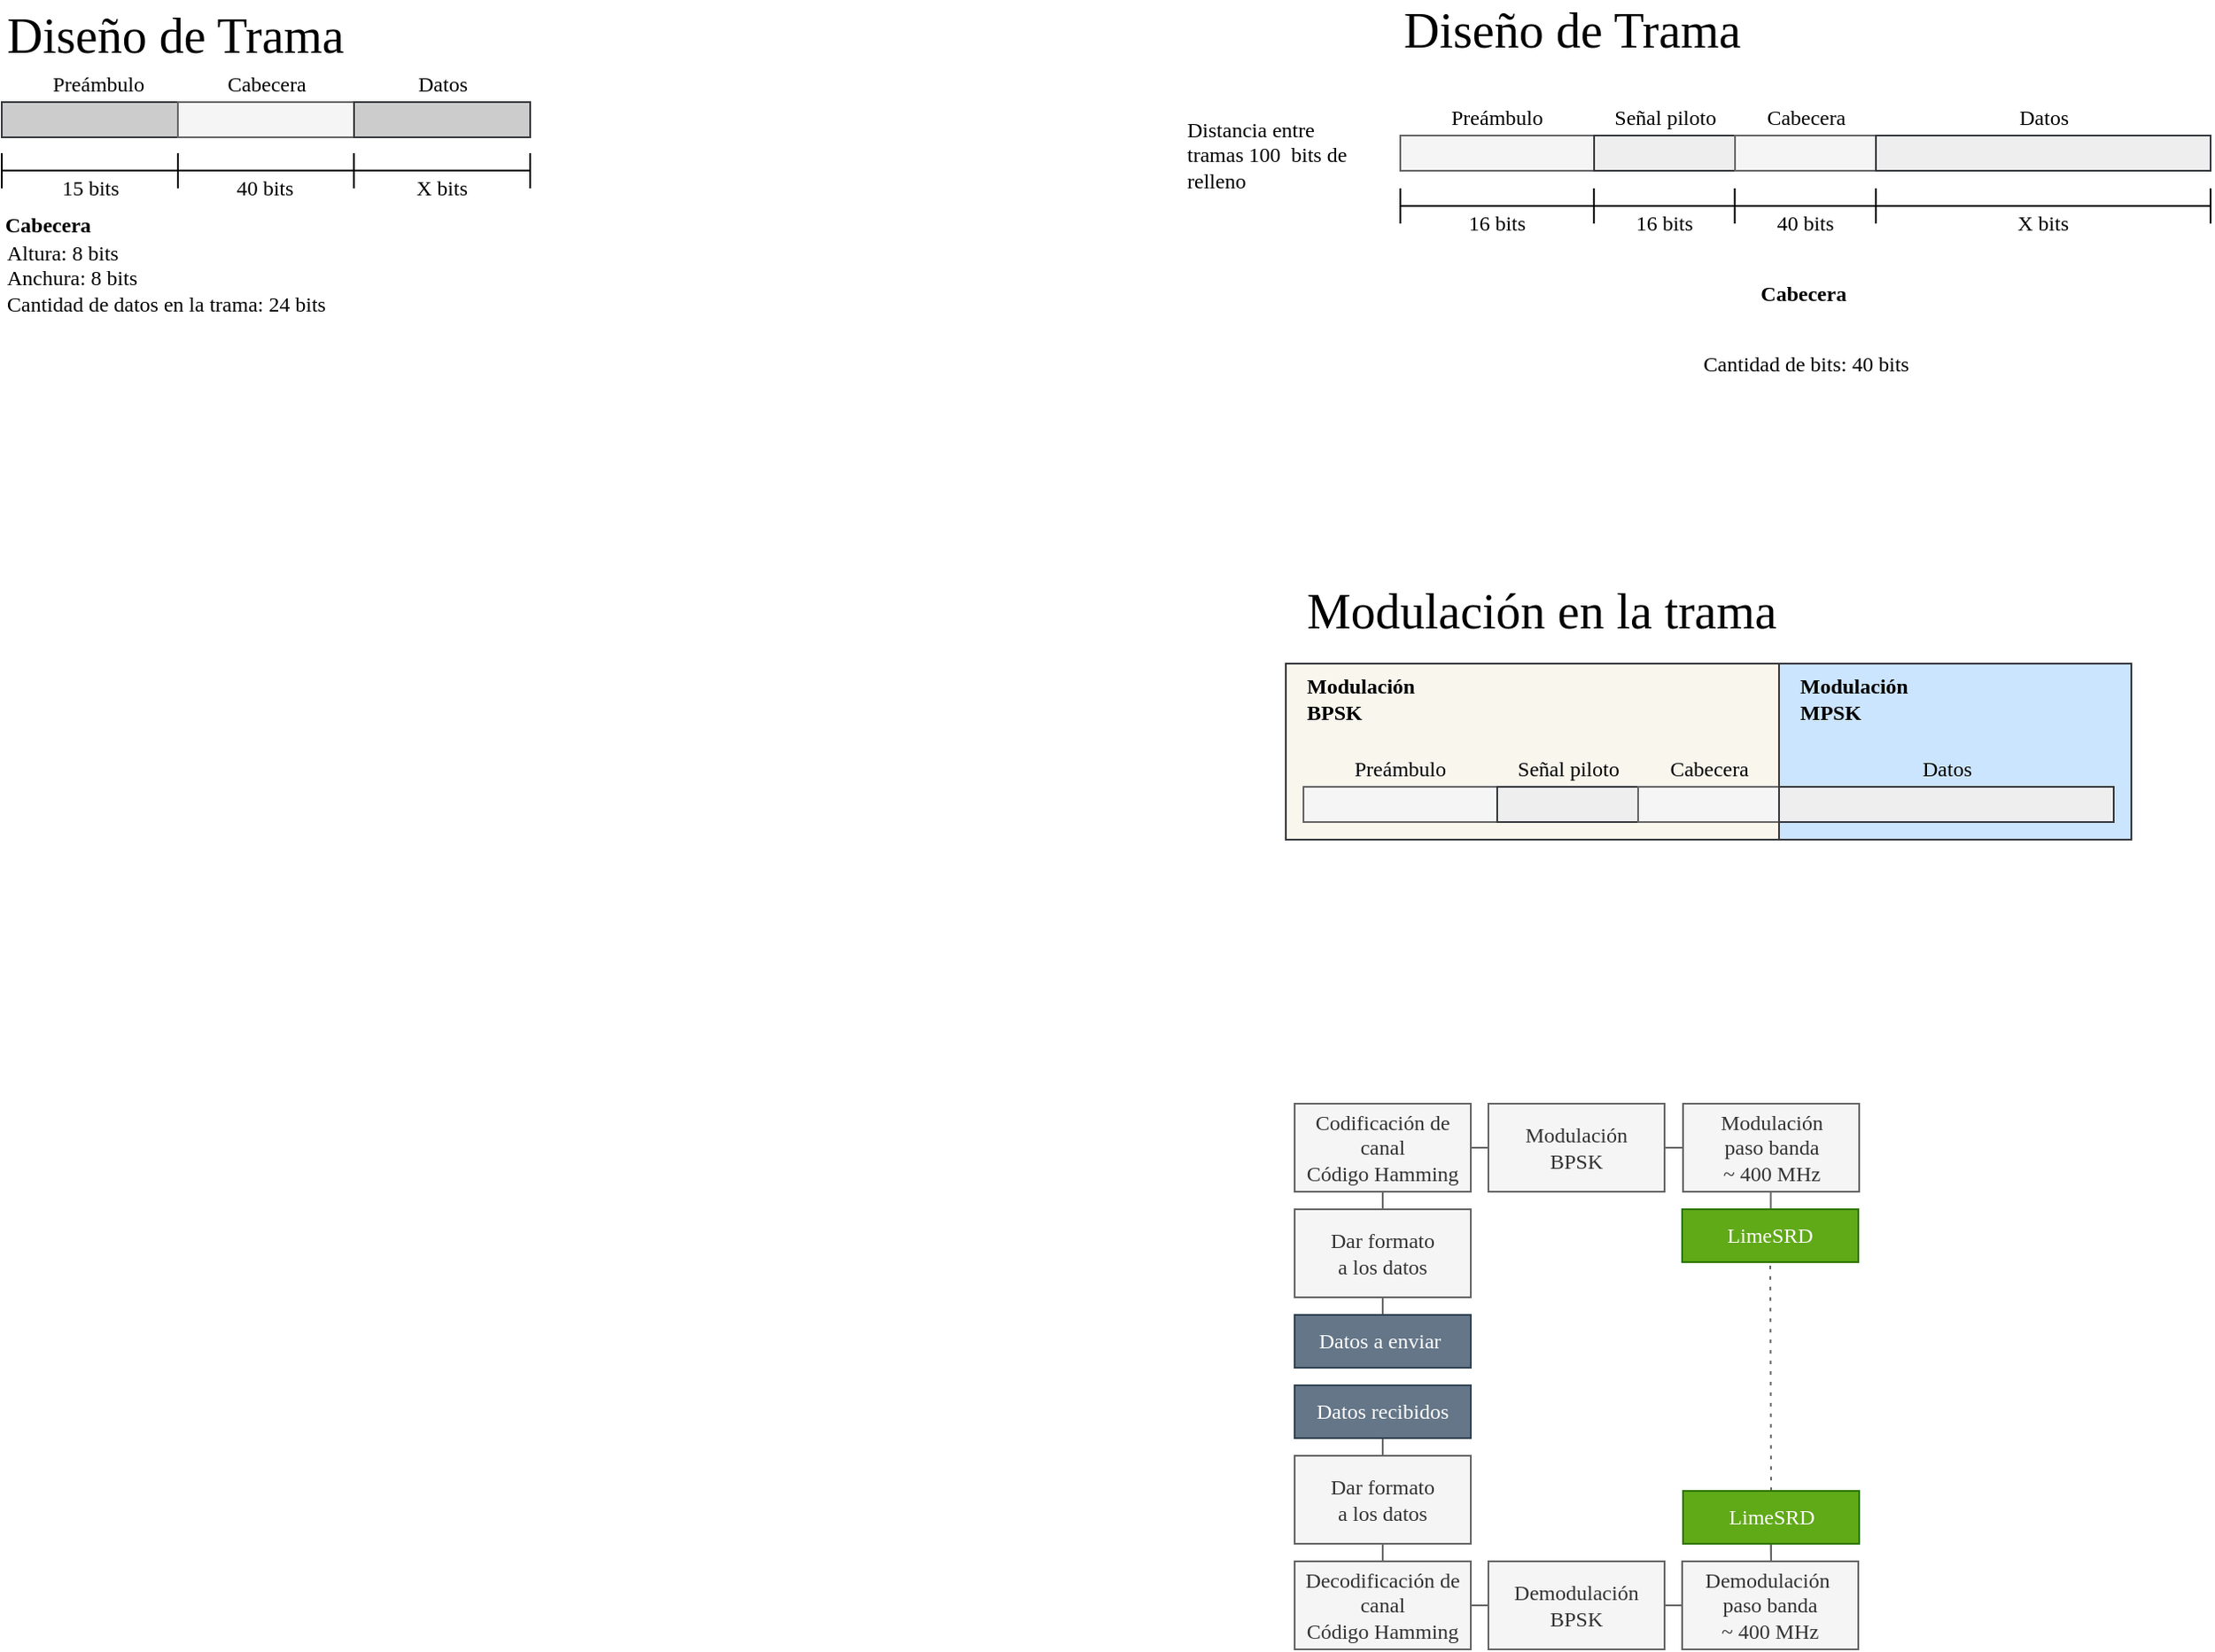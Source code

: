 <mxfile version="14.2.6" type="device"><diagram id="IteanYAKP5zqGBVxd0dw" name="Page-1"><mxGraphModel dx="1222" dy="211" grid="0" gridSize="10" guides="1" tooltips="1" connect="1" arrows="1" fold="1" page="1" pageScale="1" pageWidth="827" pageHeight="1169" math="0" shadow="0"><root><mxCell id="0"/><mxCell id="1" parent="0"/><mxCell id="hHpG-m8n-Rbc5LiUn4WQ-11" style="edgeStyle=orthogonalEdgeStyle;rounded=0;orthogonalLoop=1;jettySize=auto;html=1;entryX=0.5;entryY=0;entryDx=0;entryDy=0;endArrow=none;endFill=0;fillColor=#f5f5f5;strokeColor=#666666;" parent="1" source="knu0lrBtx-ENEpjFmzwp-44" edge="1"><mxGeometry relative="1" as="geometry"><mxPoint x="140" y="910" as="targetPoint"/></mxGeometry></mxCell><mxCell id="hHpG-m8n-Rbc5LiUn4WQ-13" style="edgeStyle=orthogonalEdgeStyle;rounded=0;orthogonalLoop=1;jettySize=auto;html=1;entryX=0.5;entryY=0;entryDx=0;entryDy=0;endArrow=none;endFill=0;fillColor=#f5f5f5;strokeColor=#666666;" parent="1" source="knu0lrBtx-ENEpjFmzwp-74" target="knu0lrBtx-ENEpjFmzwp-44" edge="1"><mxGeometry relative="1" as="geometry"/></mxCell><mxCell id="knu0lrBtx-ENEpjFmzwp-51" value="" style="endArrow=none;dashed=1;html=1;fontFamily=Times New Roman;dashPattern=2 4;fillColor=#f5f5f5;strokeColor=#666666;jumpSize=10;exitX=0.5;exitY=0;exitDx=0;exitDy=0;entryX=0.5;entryY=1;entryDx=0;entryDy=0;" parent="1" source="knu0lrBtx-ENEpjFmzwp-55" target="knu0lrBtx-ENEpjFmzwp-50" edge="1"><mxGeometry width="50" height="50" relative="1" as="geometry"><mxPoint x="360.47" y="950" as="sourcePoint"/><mxPoint x="360.33" y="910" as="targetPoint"/></mxGeometry></mxCell><mxCell id="knu0lrBtx-ENEpjFmzwp-38" value="" style="rounded=0;whiteSpace=wrap;html=1;fontFamily=Times New Roman;align=center;fillColor=#cce5ff;strokeColor=#36393d;" parent="1" vertex="1"><mxGeometry x="365" y="530" width="200" height="100" as="geometry"/></mxCell><mxCell id="knu0lrBtx-ENEpjFmzwp-36" value="" style="rounded=0;whiteSpace=wrap;html=1;fontFamily=Times New Roman;align=center;fillColor=#f9f7ed;strokeColor=#36393d;" parent="1" vertex="1"><mxGeometry x="85" y="530" width="280" height="100" as="geometry"/></mxCell><mxCell id="knu0lrBtx-ENEpjFmzwp-1" value="" style="rounded=0;whiteSpace=wrap;html=1;fillColor=#f5f5f5;strokeColor=#666666;fontColor=#333333;" parent="1" vertex="1"><mxGeometry x="150" y="230" width="110" height="20" as="geometry"/></mxCell><mxCell id="knu0lrBtx-ENEpjFmzwp-2" value="" style="rounded=0;whiteSpace=wrap;html=1;strokeColor=#36393d;fillColor=#eeeeee;" parent="1" vertex="1"><mxGeometry x="260" y="230" width="80" height="20" as="geometry"/></mxCell><mxCell id="knu0lrBtx-ENEpjFmzwp-3" value="Preámbulo" style="text;html=1;strokeColor=none;fillColor=none;align=center;verticalAlign=middle;whiteSpace=wrap;rounded=0;fontFamily=Times New Roman;" parent="1" vertex="1"><mxGeometry x="155" y="210" width="100" height="20" as="geometry"/></mxCell><mxCell id="knu0lrBtx-ENEpjFmzwp-4" value="&lt;font style=&quot;font-size: 28px&quot;&gt;Diseño de Trama&lt;/font&gt;" style="text;html=1;align=left;verticalAlign=middle;resizable=0;points=[];autosize=1;fontFamily=Times New Roman;" parent="1" vertex="1"><mxGeometry x="150" y="160" width="210" height="20" as="geometry"/></mxCell><mxCell id="knu0lrBtx-ENEpjFmzwp-5" value="Señal piloto" style="text;html=1;align=center;verticalAlign=middle;resizable=0;points=[];autosize=1;fontFamily=Times New Roman;" parent="1" vertex="1"><mxGeometry x="265" y="210" width="70" height="20" as="geometry"/></mxCell><mxCell id="knu0lrBtx-ENEpjFmzwp-7" value="16 bits" style="text;html=1;strokeColor=none;fillColor=none;align=center;verticalAlign=middle;whiteSpace=wrap;rounded=0;fontFamily=Times New Roman;" parent="1" vertex="1"><mxGeometry x="155" y="270" width="100" height="20" as="geometry"/></mxCell><mxCell id="knu0lrBtx-ENEpjFmzwp-10" value="Cabecera" style="text;html=1;align=center;verticalAlign=middle;resizable=0;points=[];autosize=1;fontFamily=Times New Roman;" parent="1" vertex="1"><mxGeometry x="350" y="210" width="60" height="20" as="geometry"/></mxCell><mxCell id="knu0lrBtx-ENEpjFmzwp-11" value="" style="rounded=0;whiteSpace=wrap;html=1;fillColor=#f5f5f5;strokeColor=#666666;fontColor=#333333;" parent="1" vertex="1"><mxGeometry x="340" y="230" width="80" height="20" as="geometry"/></mxCell><mxCell id="knu0lrBtx-ENEpjFmzwp-12" value="" style="endArrow=none;html=1;fontFamily=Times New Roman;" parent="1" edge="1"><mxGeometry width="50" height="50" relative="1" as="geometry"><mxPoint x="150" y="270" as="sourcePoint"/><mxPoint x="610" y="270" as="targetPoint"/></mxGeometry></mxCell><mxCell id="knu0lrBtx-ENEpjFmzwp-13" value="" style="endArrow=none;html=1;fontFamily=Times New Roman;entryX=0;entryY=1;entryDx=0;entryDy=0;" parent="1" edge="1"><mxGeometry width="50" height="50" relative="1" as="geometry"><mxPoint x="150" y="280" as="sourcePoint"/><mxPoint x="150.0" y="260" as="targetPoint"/></mxGeometry></mxCell><mxCell id="knu0lrBtx-ENEpjFmzwp-14" value="" style="endArrow=none;html=1;fontFamily=Times New Roman;entryX=0;entryY=1;entryDx=0;entryDy=0;" parent="1" edge="1"><mxGeometry width="50" height="50" relative="1" as="geometry"><mxPoint x="259.89" y="280" as="sourcePoint"/><mxPoint x="259.89" y="260" as="targetPoint"/></mxGeometry></mxCell><mxCell id="knu0lrBtx-ENEpjFmzwp-15" value="" style="endArrow=none;html=1;fontFamily=Times New Roman;entryX=0;entryY=1;entryDx=0;entryDy=0;" parent="1" edge="1"><mxGeometry width="50" height="50" relative="1" as="geometry"><mxPoint x="339.84" y="280" as="sourcePoint"/><mxPoint x="339.84" y="260" as="targetPoint"/></mxGeometry></mxCell><mxCell id="knu0lrBtx-ENEpjFmzwp-16" value="" style="endArrow=none;html=1;fontFamily=Times New Roman;entryX=0;entryY=1;entryDx=0;entryDy=0;" parent="1" edge="1"><mxGeometry width="50" height="50" relative="1" as="geometry"><mxPoint x="420" y="280" as="sourcePoint"/><mxPoint x="420" y="260" as="targetPoint"/></mxGeometry></mxCell><mxCell id="knu0lrBtx-ENEpjFmzwp-17" value="16 bits" style="text;html=1;strokeColor=none;fillColor=none;align=center;verticalAlign=middle;whiteSpace=wrap;rounded=0;fontFamily=Times New Roman;" parent="1" vertex="1"><mxGeometry x="250" y="270" width="100" height="20" as="geometry"/></mxCell><mxCell id="knu0lrBtx-ENEpjFmzwp-18" value="40 bits" style="text;html=1;strokeColor=none;fillColor=none;align=center;verticalAlign=middle;whiteSpace=wrap;rounded=0;fontFamily=Times New Roman;" parent="1" vertex="1"><mxGeometry x="330" y="270" width="100" height="20" as="geometry"/></mxCell><mxCell id="knu0lrBtx-ENEpjFmzwp-19" value="" style="rounded=0;whiteSpace=wrap;html=1;fillColor=#eeeeee;strokeColor=#36393d;" parent="1" vertex="1"><mxGeometry x="420" y="230" width="190" height="20" as="geometry"/></mxCell><mxCell id="knu0lrBtx-ENEpjFmzwp-20" value="Datos" style="text;html=1;align=center;verticalAlign=middle;resizable=0;points=[];autosize=1;fontFamily=Times New Roman;" parent="1" vertex="1"><mxGeometry x="495" y="210" width="40" height="20" as="geometry"/></mxCell><mxCell id="knu0lrBtx-ENEpjFmzwp-21" value="" style="endArrow=none;html=1;fontFamily=Times New Roman;entryX=0;entryY=1;entryDx=0;entryDy=0;" parent="1" edge="1"><mxGeometry width="50" height="50" relative="1" as="geometry"><mxPoint x="610" y="280.0" as="sourcePoint"/><mxPoint x="610" y="260.0" as="targetPoint"/></mxGeometry></mxCell><mxCell id="knu0lrBtx-ENEpjFmzwp-22" value="X bits" style="text;html=1;strokeColor=none;fillColor=none;align=center;verticalAlign=middle;whiteSpace=wrap;rounded=0;fontFamily=Times New Roman;" parent="1" vertex="1"><mxGeometry x="465" y="270" width="100" height="20" as="geometry"/></mxCell><mxCell id="knu0lrBtx-ENEpjFmzwp-23" value="Cantidad de bits: 40 bits" style="text;html=1;strokeColor=none;fillColor=none;align=center;verticalAlign=middle;whiteSpace=wrap;rounded=0;fontFamily=Times New Roman;" parent="1" vertex="1"><mxGeometry x="277.5" y="330" width="205" height="60" as="geometry"/></mxCell><mxCell id="knu0lrBtx-ENEpjFmzwp-26" value="Cabecera&amp;nbsp;" style="text;html=1;strokeColor=none;fillColor=none;align=center;verticalAlign=middle;whiteSpace=wrap;rounded=0;fontFamily=Times New Roman;fontStyle=1" parent="1" vertex="1"><mxGeometry x="353.75" y="310" width="52.5" height="20" as="geometry"/></mxCell><mxCell id="knu0lrBtx-ENEpjFmzwp-27" value="&lt;font style=&quot;font-size: 28px&quot;&gt;Modulación en la trama&lt;/font&gt;" style="text;html=1;align=left;verticalAlign=middle;resizable=0;points=[];autosize=1;fontFamily=Times New Roman;" parent="1" vertex="1"><mxGeometry x="95" y="490" width="280" height="20" as="geometry"/></mxCell><mxCell id="knu0lrBtx-ENEpjFmzwp-28" value="" style="rounded=0;whiteSpace=wrap;html=1;fillColor=#f5f5f5;strokeColor=#666666;fontColor=#333333;" parent="1" vertex="1"><mxGeometry x="95" y="600" width="110" height="20" as="geometry"/></mxCell><mxCell id="knu0lrBtx-ENEpjFmzwp-29" value="" style="rounded=0;whiteSpace=wrap;html=1;strokeColor=#36393d;fillColor=#eeeeee;" parent="1" vertex="1"><mxGeometry x="205" y="600" width="80" height="20" as="geometry"/></mxCell><mxCell id="knu0lrBtx-ENEpjFmzwp-30" value="Preámbulo" style="text;html=1;strokeColor=none;fillColor=none;align=center;verticalAlign=middle;whiteSpace=wrap;rounded=0;fontFamily=Times New Roman;" parent="1" vertex="1"><mxGeometry x="100" y="580" width="100" height="20" as="geometry"/></mxCell><mxCell id="knu0lrBtx-ENEpjFmzwp-31" value="Señal piloto" style="text;html=1;align=center;verticalAlign=middle;resizable=0;points=[];autosize=1;fontFamily=Times New Roman;" parent="1" vertex="1"><mxGeometry x="210" y="580" width="70" height="20" as="geometry"/></mxCell><mxCell id="knu0lrBtx-ENEpjFmzwp-32" value="Cabecera" style="text;html=1;align=center;verticalAlign=middle;resizable=0;points=[];autosize=1;fontFamily=Times New Roman;" parent="1" vertex="1"><mxGeometry x="295" y="580" width="60" height="20" as="geometry"/></mxCell><mxCell id="knu0lrBtx-ENEpjFmzwp-33" value="" style="rounded=0;whiteSpace=wrap;html=1;fillColor=#f5f5f5;strokeColor=#666666;fontColor=#333333;" parent="1" vertex="1"><mxGeometry x="285" y="600" width="80" height="20" as="geometry"/></mxCell><mxCell id="knu0lrBtx-ENEpjFmzwp-34" value="" style="rounded=0;whiteSpace=wrap;html=1;fillColor=#eeeeee;strokeColor=#36393d;" parent="1" vertex="1"><mxGeometry x="365" y="600" width="190" height="20" as="geometry"/></mxCell><mxCell id="knu0lrBtx-ENEpjFmzwp-35" value="Datos" style="text;html=1;align=center;verticalAlign=middle;resizable=0;points=[];autosize=1;fontFamily=Times New Roman;" parent="1" vertex="1"><mxGeometry x="440" y="580" width="40" height="20" as="geometry"/></mxCell><mxCell id="knu0lrBtx-ENEpjFmzwp-37" value="Modulación BPSK&amp;nbsp;" style="text;html=1;strokeColor=none;fillColor=none;align=left;verticalAlign=middle;whiteSpace=wrap;rounded=0;fontFamily=Times New Roman;fontStyle=1" parent="1" vertex="1"><mxGeometry x="95" y="540" width="85" height="20" as="geometry"/></mxCell><mxCell id="knu0lrBtx-ENEpjFmzwp-39" value="Modulación MPSK&amp;nbsp;" style="text;html=1;strokeColor=none;fillColor=none;align=left;verticalAlign=middle;whiteSpace=wrap;rounded=0;fontFamily=Times New Roman;fontStyle=1" parent="1" vertex="1"><mxGeometry x="375" y="540" width="85" height="20" as="geometry"/></mxCell><mxCell id="knu0lrBtx-ENEpjFmzwp-40" value="&lt;font style=&quot;font-size: 12px&quot;&gt;Datos a enviar&amp;nbsp;&lt;/font&gt;" style="text;html=1;align=center;verticalAlign=middle;whiteSpace=wrap;rounded=0;fontFamily=Times New Roman;fillColor=#647687;strokeColor=#314354;fontColor=#ffffff;" parent="1" vertex="1"><mxGeometry x="90" y="900" width="100" height="30" as="geometry"/></mxCell><mxCell id="hHpG-m8n-Rbc5LiUn4WQ-9" style="edgeStyle=orthogonalEdgeStyle;rounded=0;orthogonalLoop=1;jettySize=auto;html=1;entryX=0.5;entryY=0;entryDx=0;entryDy=0;endArrow=none;endFill=0;fillColor=#f5f5f5;strokeColor=#666666;" parent="1" source="knu0lrBtx-ENEpjFmzwp-42" edge="1"><mxGeometry relative="1" as="geometry"><mxPoint x="360.25" y="840" as="targetPoint"/><Array as="points"><mxPoint x="361" y="848"/></Array></mxGeometry></mxCell><mxCell id="knu0lrBtx-ENEpjFmzwp-48" style="edgeStyle=orthogonalEdgeStyle;rounded=0;orthogonalLoop=1;jettySize=auto;html=1;startArrow=none;startFill=0;endArrow=none;endFill=0;fontFamily=Times New Roman;fillColor=#f5f5f5;strokeColor=#666666;" parent="1" source="knu0lrBtx-ENEpjFmzwp-43" target="knu0lrBtx-ENEpjFmzwp-42" edge="1"><mxGeometry relative="1" as="geometry"/></mxCell><mxCell id="hHpG-m8n-Rbc5LiUn4WQ-14" style="edgeStyle=orthogonalEdgeStyle;rounded=0;orthogonalLoop=1;jettySize=auto;html=1;entryX=1;entryY=0.5;entryDx=0;entryDy=0;endArrow=none;endFill=0;fillColor=#f5f5f5;strokeColor=#666666;" parent="1" source="knu0lrBtx-ENEpjFmzwp-43" target="knu0lrBtx-ENEpjFmzwp-74" edge="1"><mxGeometry relative="1" as="geometry"/></mxCell><mxCell id="knu0lrBtx-ENEpjFmzwp-43" value="Modulación&lt;br&gt;BPSK" style="rounded=0;whiteSpace=wrap;html=1;fontFamily=Times New Roman;align=center;fillColor=#f5f5f5;strokeColor=#666666;fontColor=#333333;" parent="1" vertex="1"><mxGeometry x="200" y="780" width="100" height="50" as="geometry"/></mxCell><mxCell id="knu0lrBtx-ENEpjFmzwp-44" value="Dar formato &lt;br&gt;a los datos" style="rounded=0;whiteSpace=wrap;html=1;fontFamily=Times New Roman;align=center;fillColor=#f5f5f5;strokeColor=#666666;fontColor=#333333;" parent="1" vertex="1"><mxGeometry x="90" y="840" width="100" height="50" as="geometry"/></mxCell><mxCell id="knu0lrBtx-ENEpjFmzwp-50" value="&lt;span style=&quot;font-style: normal&quot;&gt;LimeSRD&lt;/span&gt;" style="rounded=0;whiteSpace=wrap;html=1;fontFamily=Times New Roman;align=center;fontStyle=2;horizontal=1;fillColor=#60a917;strokeColor=#2D7600;fontColor=#ffffff;" parent="1" vertex="1"><mxGeometry x="310" y="840" width="100" height="30" as="geometry"/></mxCell><mxCell id="knu0lrBtx-ENEpjFmzwp-76" style="edgeStyle=orthogonalEdgeStyle;rounded=0;orthogonalLoop=1;jettySize=auto;html=1;startArrow=none;startFill=0;endArrow=none;endFill=0;fontFamily=Times New Roman;fillColor=#f5f5f5;strokeColor=#666666;" parent="1" source="knu0lrBtx-ENEpjFmzwp-55" edge="1"><mxGeometry relative="1" as="geometry"><mxPoint x="360" y="1009" as="targetPoint"/><Array as="points"><mxPoint x="361" y="1042"/><mxPoint x="360" y="1042"/></Array></mxGeometry></mxCell><mxCell id="knu0lrBtx-ENEpjFmzwp-55" value="&lt;span style=&quot;font-style: normal&quot;&gt;LimeSRD&lt;/span&gt;" style="rounded=0;whiteSpace=wrap;html=1;fontFamily=Times New Roman;align=center;fontStyle=2;horizontal=1;fillColor=#60a917;strokeColor=#2D7600;fontColor=#ffffff;" parent="1" vertex="1"><mxGeometry x="310.5" y="1000" width="100" height="30" as="geometry"/></mxCell><mxCell id="hHpG-m8n-Rbc5LiUn4WQ-4" style="edgeStyle=orthogonalEdgeStyle;rounded=0;orthogonalLoop=1;jettySize=auto;html=1;entryX=1;entryY=0.5;entryDx=0;entryDy=0;endArrow=none;endFill=0;fillColor=#f5f5f5;strokeColor=#666666;" parent="1" source="knu0lrBtx-ENEpjFmzwp-61" target="knu0lrBtx-ENEpjFmzwp-62" edge="1"><mxGeometry relative="1" as="geometry"/></mxCell><mxCell id="hHpG-m8n-Rbc5LiUn4WQ-5" style="edgeStyle=orthogonalEdgeStyle;rounded=0;orthogonalLoop=1;jettySize=auto;html=1;entryX=1;entryY=0.5;entryDx=0;entryDy=0;endArrow=none;endFill=0;fillColor=#f5f5f5;strokeColor=#666666;" parent="1" source="knu0lrBtx-ENEpjFmzwp-62" target="knu0lrBtx-ENEpjFmzwp-79" edge="1"><mxGeometry relative="1" as="geometry"/></mxCell><mxCell id="knu0lrBtx-ENEpjFmzwp-62" value="Demodulación&lt;br&gt;BPSK" style="rounded=0;whiteSpace=wrap;html=1;fontFamily=Times New Roman;align=center;fillColor=#f5f5f5;strokeColor=#666666;fontColor=#333333;" parent="1" vertex="1"><mxGeometry x="200" y="1040" width="100" height="50" as="geometry"/></mxCell><mxCell id="knu0lrBtx-ENEpjFmzwp-71" style="edgeStyle=orthogonalEdgeStyle;rounded=0;orthogonalLoop=1;jettySize=auto;html=1;startArrow=none;startFill=0;endArrow=none;endFill=0;fontFamily=Times New Roman;entryX=0.5;entryY=1;entryDx=0;entryDy=0;fillColor=#f5f5f5;strokeColor=#666666;" parent="1" source="knu0lrBtx-ENEpjFmzwp-63" target="knu0lrBtx-ENEpjFmzwp-70" edge="1"><mxGeometry relative="1" as="geometry"><mxPoint x="130.5" y="1030" as="targetPoint"/></mxGeometry></mxCell><mxCell id="knu0lrBtx-ENEpjFmzwp-70" value="&lt;font style=&quot;font-size: 12px&quot;&gt;Datos recibidos&lt;/font&gt;" style="text;html=1;align=center;verticalAlign=middle;whiteSpace=wrap;rounded=0;fontFamily=Times New Roman;fillColor=#647687;strokeColor=#314354;fontColor=#ffffff;" parent="1" vertex="1"><mxGeometry x="90" y="940" width="100" height="30" as="geometry"/></mxCell><mxCell id="knu0lrBtx-ENEpjFmzwp-74" value="Codificación de canal&lt;br&gt;Código Hamming" style="rounded=0;whiteSpace=wrap;html=1;fontFamily=Times New Roman;align=center;fillColor=#f5f5f5;strokeColor=#666666;fontColor=#333333;" parent="1" vertex="1"><mxGeometry x="90" y="780" width="100" height="50" as="geometry"/></mxCell><mxCell id="hHpG-m8n-Rbc5LiUn4WQ-7" style="edgeStyle=orthogonalEdgeStyle;rounded=0;orthogonalLoop=1;jettySize=auto;html=1;entryX=0.5;entryY=1;entryDx=0;entryDy=0;endArrow=none;endFill=0;fillColor=#f5f5f5;strokeColor=#666666;" parent="1" source="knu0lrBtx-ENEpjFmzwp-79" target="knu0lrBtx-ENEpjFmzwp-63" edge="1"><mxGeometry relative="1" as="geometry"/></mxCell><mxCell id="knu0lrBtx-ENEpjFmzwp-79" value="Decodificación de canal&lt;br&gt;Código Hamming" style="rounded=0;whiteSpace=wrap;html=1;fontFamily=Times New Roman;align=center;fillColor=#f5f5f5;strokeColor=#666666;fontColor=#333333;" parent="1" vertex="1"><mxGeometry x="90" y="1040" width="100" height="50" as="geometry"/></mxCell><mxCell id="knu0lrBtx-ENEpjFmzwp-63" value="Dar formato &lt;br&gt;a los datos" style="rounded=0;whiteSpace=wrap;html=1;fontFamily=Times New Roman;align=center;fillColor=#f5f5f5;strokeColor=#666666;fontColor=#333333;" parent="1" vertex="1"><mxGeometry x="90" y="980" width="100" height="50" as="geometry"/></mxCell><mxCell id="knu0lrBtx-ENEpjFmzwp-61" value="Demodulación&lt;span&gt;&amp;nbsp;&lt;br&gt;paso banda&lt;br&gt;&lt;/span&gt;~&amp;nbsp;&lt;span&gt;400 MHz&lt;br&gt;&lt;/span&gt;" style="rounded=0;whiteSpace=wrap;html=1;fontFamily=Times New Roman;align=center;fillColor=#f5f5f5;strokeColor=#666666;fontColor=#333333;" parent="1" vertex="1"><mxGeometry x="310" y="1040" width="100" height="50" as="geometry"/></mxCell><mxCell id="knu0lrBtx-ENEpjFmzwp-42" value="&lt;span&gt;Modulación &lt;br&gt;paso banda&lt;br&gt;~ 400 MHz&lt;br&gt;&lt;/span&gt;" style="rounded=0;whiteSpace=wrap;html=1;fontFamily=Times New Roman;align=center;fillColor=#f5f5f5;strokeColor=#666666;fontColor=#333333;" parent="1" vertex="1"><mxGeometry x="310.5" y="780" width="100" height="50" as="geometry"/></mxCell><mxCell id="hHpG-m8n-Rbc5LiUn4WQ-35" value="" style="rounded=0;whiteSpace=wrap;html=1;strokeColor=#36393d;sketch=0;glass=0;shadow=0;fillColor=#CCCCCC;" parent="1" vertex="1"><mxGeometry x="-644" y="211" width="100" height="20" as="geometry"/></mxCell><mxCell id="hHpG-m8n-Rbc5LiUn4WQ-37" value="Preámbulo" style="text;html=1;strokeColor=none;fillColor=none;align=center;verticalAlign=middle;whiteSpace=wrap;rounded=0;fontFamily=Times New Roman;" parent="1" vertex="1"><mxGeometry x="-639" y="191" width="100" height="20" as="geometry"/></mxCell><mxCell id="hHpG-m8n-Rbc5LiUn4WQ-38" value="&lt;font style=&quot;font-size: 28px&quot;&gt;Diseño de Trama&lt;/font&gt;" style="text;html=1;align=left;verticalAlign=middle;resizable=0;points=[];autosize=1;fontFamily=Times New Roman;" parent="1" vertex="1"><mxGeometry x="-643.5" y="163" width="210" height="20" as="geometry"/></mxCell><mxCell id="hHpG-m8n-Rbc5LiUn4WQ-40" value="15 bits" style="text;html=1;strokeColor=none;fillColor=none;align=center;verticalAlign=middle;whiteSpace=wrap;rounded=0;fontFamily=Times New Roman;" parent="1" vertex="1"><mxGeometry x="-628.5" y="250" width="69" height="20" as="geometry"/></mxCell><mxCell id="hHpG-m8n-Rbc5LiUn4WQ-41" value="Cabecera" style="text;html=1;align=center;verticalAlign=middle;resizable=0;points=[];autosize=1;fontFamily=Times New Roman;" parent="1" vertex="1"><mxGeometry x="-524" y="191" width="60" height="20" as="geometry"/></mxCell><mxCell id="hHpG-m8n-Rbc5LiUn4WQ-42" value="" style="rounded=0;whiteSpace=wrap;html=1;fillColor=#f5f5f5;strokeColor=#666666;fontColor=#333333;" parent="1" vertex="1"><mxGeometry x="-544" y="211" width="100" height="20" as="geometry"/></mxCell><mxCell id="hHpG-m8n-Rbc5LiUn4WQ-43" value="" style="endArrow=none;html=1;fontFamily=Times New Roman;" parent="1" edge="1"><mxGeometry width="50" height="50" relative="1" as="geometry"><mxPoint x="-644" y="249.89" as="sourcePoint"/><mxPoint x="-344" y="249.89" as="targetPoint"/></mxGeometry></mxCell><mxCell id="hHpG-m8n-Rbc5LiUn4WQ-44" value="" style="endArrow=none;html=1;fontFamily=Times New Roman;entryX=0;entryY=1;entryDx=0;entryDy=0;" parent="1" edge="1"><mxGeometry width="50" height="50" relative="1" as="geometry"><mxPoint x="-644" y="260" as="sourcePoint"/><mxPoint x="-644" y="240" as="targetPoint"/></mxGeometry></mxCell><mxCell id="hHpG-m8n-Rbc5LiUn4WQ-45" value="" style="endArrow=none;html=1;fontFamily=Times New Roman;entryX=0;entryY=1;entryDx=0;entryDy=0;" parent="1" edge="1"><mxGeometry width="50" height="50" relative="1" as="geometry"><mxPoint x="-544.0" y="260" as="sourcePoint"/><mxPoint x="-544.0" y="240" as="targetPoint"/></mxGeometry></mxCell><mxCell id="hHpG-m8n-Rbc5LiUn4WQ-47" value="" style="endArrow=none;html=1;fontFamily=Times New Roman;entryX=0;entryY=1;entryDx=0;entryDy=0;" parent="1" edge="1"><mxGeometry width="50" height="50" relative="1" as="geometry"><mxPoint x="-444.11" y="260" as="sourcePoint"/><mxPoint x="-444.11" y="240" as="targetPoint"/></mxGeometry></mxCell><mxCell id="hHpG-m8n-Rbc5LiUn4WQ-49" value="40 bits" style="text;html=1;strokeColor=none;fillColor=none;align=center;verticalAlign=middle;whiteSpace=wrap;rounded=0;fontFamily=Times New Roman;" parent="1" vertex="1"><mxGeometry x="-536.62" y="250" width="85.25" height="20" as="geometry"/></mxCell><mxCell id="hHpG-m8n-Rbc5LiUn4WQ-50" value="" style="rounded=0;whiteSpace=wrap;html=1;strokeColor=#36393d;sketch=0;glass=0;shadow=0;fillColor=#CCCCCC;" parent="1" vertex="1"><mxGeometry x="-444" y="211" width="100" height="20" as="geometry"/></mxCell><mxCell id="hHpG-m8n-Rbc5LiUn4WQ-51" value="Datos" style="text;html=1;align=center;verticalAlign=middle;resizable=0;points=[];autosize=1;fontFamily=Times New Roman;" parent="1" vertex="1"><mxGeometry x="-414" y="191" width="40" height="20" as="geometry"/></mxCell><mxCell id="hHpG-m8n-Rbc5LiUn4WQ-52" value="" style="endArrow=none;html=1;fontFamily=Times New Roman;entryX=0;entryY=1;entryDx=0;entryDy=0;" parent="1" edge="1"><mxGeometry width="50" height="50" relative="1" as="geometry"><mxPoint x="-344" y="260" as="sourcePoint"/><mxPoint x="-344" y="240" as="targetPoint"/></mxGeometry></mxCell><mxCell id="hHpG-m8n-Rbc5LiUn4WQ-53" value="X bits" style="text;html=1;strokeColor=none;fillColor=none;align=center;verticalAlign=middle;whiteSpace=wrap;rounded=0;fontFamily=Times New Roman;" parent="1" vertex="1"><mxGeometry x="-427" y="250" width="66" height="20" as="geometry"/></mxCell><mxCell id="hHpG-m8n-Rbc5LiUn4WQ-54" value="Altura: 8 bits&lt;br&gt;Anchura: 8 bits&lt;br&gt;Cantidad de datos en la trama: 24 bits" style="text;html=1;strokeColor=none;fillColor=none;align=left;verticalAlign=middle;whiteSpace=wrap;rounded=0;fontFamily=Times New Roman;" parent="1" vertex="1"><mxGeometry x="-643.5" y="288" width="205" height="45" as="geometry"/></mxCell><mxCell id="hHpG-m8n-Rbc5LiUn4WQ-55" value="Cabecera&amp;nbsp;" style="text;html=1;strokeColor=none;fillColor=none;align=left;verticalAlign=middle;whiteSpace=wrap;rounded=0;fontFamily=Times New Roman;fontStyle=1" parent="1" vertex="1"><mxGeometry x="-644" y="271" width="83.5" height="20" as="geometry"/></mxCell><mxCell id="Vu4Xa77yeD_MksONSvo0-1" value="&lt;div style=&quot;text-align: left&quot;&gt;&lt;span&gt;Distancia entre tramas 100&amp;nbsp; bits de relleno&lt;/span&gt;&lt;/div&gt;" style="text;html=1;strokeColor=none;fillColor=none;align=center;verticalAlign=middle;whiteSpace=wrap;rounded=0;fontFamily=Times New Roman;" parent="1" vertex="1"><mxGeometry x="28" y="231" width="100" height="20" as="geometry"/></mxCell></root></mxGraphModel></diagram></mxfile>